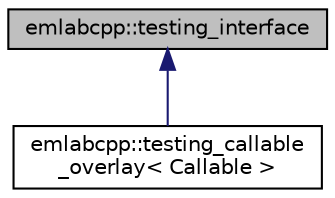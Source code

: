 digraph "emlabcpp::testing_interface"
{
 // LATEX_PDF_SIZE
  edge [fontname="Helvetica",fontsize="10",labelfontname="Helvetica",labelfontsize="10"];
  node [fontname="Helvetica",fontsize="10",shape=record];
  Node1 [label="emlabcpp::testing_interface",height=0.2,width=0.4,color="black", fillcolor="grey75", style="filled", fontcolor="black",tooltip=" "];
  Node1 -> Node2 [dir="back",color="midnightblue",fontsize="10",style="solid",fontname="Helvetica"];
  Node2 [label="emlabcpp::testing_callable\l_overlay\< Callable \>",height=0.2,width=0.4,color="black", fillcolor="white", style="filled",URL="$classemlabcpp_1_1testing__callable__overlay.html",tooltip=" "];
}
